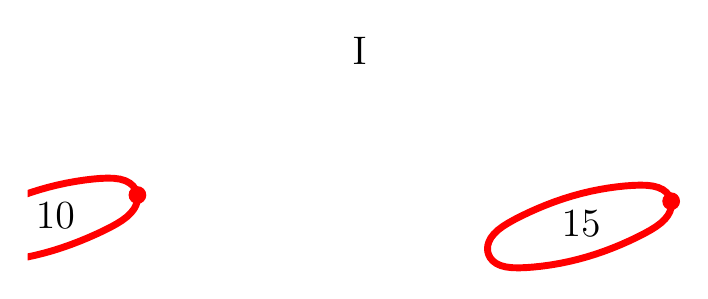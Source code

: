 \begin{tikzpicture}[scale=1]

\begin{axis}[
  xmin = -10,
  xmax = 2,
  ymin = -2.45,
  ymax = 2.45,
  scale only axis,
  axis equal image,
  hide axis,
  title = {\Large{I}}
  ]

\addplot [mark=none,red,line width=2.5] table{
-8.017e+00 5.614e-01
-8.03e+00 6.169e-01
-8.056e+00 6.724e-01
-8.097e+00 7.273e-01
-8.156e+00 7.78e-01
-8.235e+00 8.197e-01
-8.331e+00 8.486e-01
-8.441e+00 8.638e-01
-8.563e+00 8.671e-01
-8.695e+00 8.613e-01
-8.836e+00 8.487e-01
-8.985e+00 8.305e-01
-9.139e+00 8.07e-01
-9.299e+00 7.779e-01
-9.461e+00 7.43e-01
-9.626e+00 7.023e-01
-9.79e+00 6.559e-01
-9.953e+00 6.044e-01
-1.011e+01 5.485e-01
-1.027e+01 4.893e-01
-1.042e+01 4.277e-01
-1.056e+01 3.651e-01
-1.07e+01 3.023e-01
-1.082e+01 2.395e-01
-1.094e+01 1.762e-01
-1.104e+01 1.116e-01
-1.113e+01 4.457e-02
-1.12e+01 -2.479e-02
-1.126e+01 -9.517e-02
-1.13e+01 -1.642e-01
-1.132e+01 -2.296e-01
-1.132e+01 -2.903e-01
-1.132e+01 -3.473e-01
-1.131e+01 -4.027e-01
-1.128e+01 -4.582e-01
-1.124e+01 -5.13e-01
-1.118e+01 -5.636e-01
-1.11e+01 -6.051e-01
-1.101e+01 -6.34e-01
-1.09e+01 -6.494e-01
-1.077e+01 -6.529e-01
-1.064e+01 -6.473e-01
-1.05e+01 -6.35e-01
-1.035e+01 -6.171e-01
-1.02e+01 -5.938e-01
-1.004e+01 -5.649e-01
-9.876e+00 -5.301e-01
-9.712e+00 -4.895e-01
-9.547e+00 -4.431e-01
-9.385e+00 -3.917e-01
-9.225e+00 -3.357e-01
-9.07e+00 -2.764e-01
-8.92e+00 -2.147e-01
-8.777e+00 -1.519e-01
-8.641e+00 -8.883e-02
-8.515e+00 -2.584e-02
-8.399e+00 3.756e-02
-8.295e+00 1.024e-01
-8.206e+00 1.695e-01
-8.134e+00 2.389e-01
-8.079e+00 3.093e-01
-8.043e+00 3.784e-01
-8.021e+00 4.438e-01
-8.014e+00 5.045e-01
-8.017e+00 5.614e-01
};

\addplot [mark=none,red,line width=2.5] table{
1.626e+00 4.498e-01
1.61e+00 5.046e-01
1.582e+00 5.587e-01
1.538e+00 6.114e-01
1.476e+00 6.59e-01
1.395e+00 6.973e-01
1.298e+00 7.233e-01
1.188e+00 7.37e-01
1.066e+00 7.403e-01
9.338e-01 7.358e-01
7.928e-01 7.254e-01
6.442e-01 7.097e-01
4.893e-01 6.885e-01
3.296e-01 6.614e-01
1.666e-01 6.282e-01
1.941e-03 5.888e-01
-1.627e-01 5.436e-01
-3.257e-01 4.93e-01
-4.857e-01 4.377e-01
-6.412e-01 3.784e-01
-7.908e-01 3.164e-01
-9.336e-01 2.527e-01
-1.069e+00 1.885e-01
-1.195e+00 1.244e-01
-1.31e+00 6.043e-02
-1.414e+00 -4.426e-03
-1.503e+00 -7.129e-02
-1.575e+00 -1.405e-01
-1.63e+00 -2.11e-01
-1.666e+00 -2.804e-01
-1.686e+00 -3.461e-01
-1.692e+00 -4.07e-01
-1.687e+00 -4.638e-01
-1.671e+00 -5.186e-01
-1.643e+00 -5.728e-01
-1.599e+00 -6.255e-01
-1.537e+00 -6.733e-01
-1.457e+00 -7.116e-01
-1.36e+00 -7.376e-01
-1.249e+00 -7.512e-01
-1.127e+00 -7.543e-01
-9.951e-01 -7.496e-01
-8.541e-01 -7.389e-01
-7.056e-01 -7.23e-01
-5.506e-01 -7.017e-01
-3.909e-01 -6.744e-01
-2.279e-01 -6.411e-01
-6.333e-02 -6.016e-01
1.013e-01 -5.564e-01
2.643e-01 -5.058e-01
4.243e-01 -4.505e-01
5.798e-01 -3.914e-01
7.295e-01 -3.295e-01
8.724e-01 -2.659e-01
1.007e+00 -2.018e-01
1.133e+00 -1.38e-01
1.249e+00 -7.415e-02
1.353e+00 -9.422e-03
1.442e+00 5.735e-02
1.515e+00 1.265e-01
1.569e+00 1.97e-01
1.605e+00 2.663e-01
1.625e+00 3.321e-01
1.631e+00 3.93e-01
1.626e+00 4.498e-01
};

\addplot [only marks,mark=*,red,mark size = 3pt] table{
-8.017e+00 5.614e-01
1.626e+00 4.498e-01
};

\node [below] at (axis cs:  -9.5,  0.6) {\Large{10}};
\node [below] at (axis cs:  0.0,  0.45) {\Large{15}};

\end{axis}


\end{tikzpicture}



